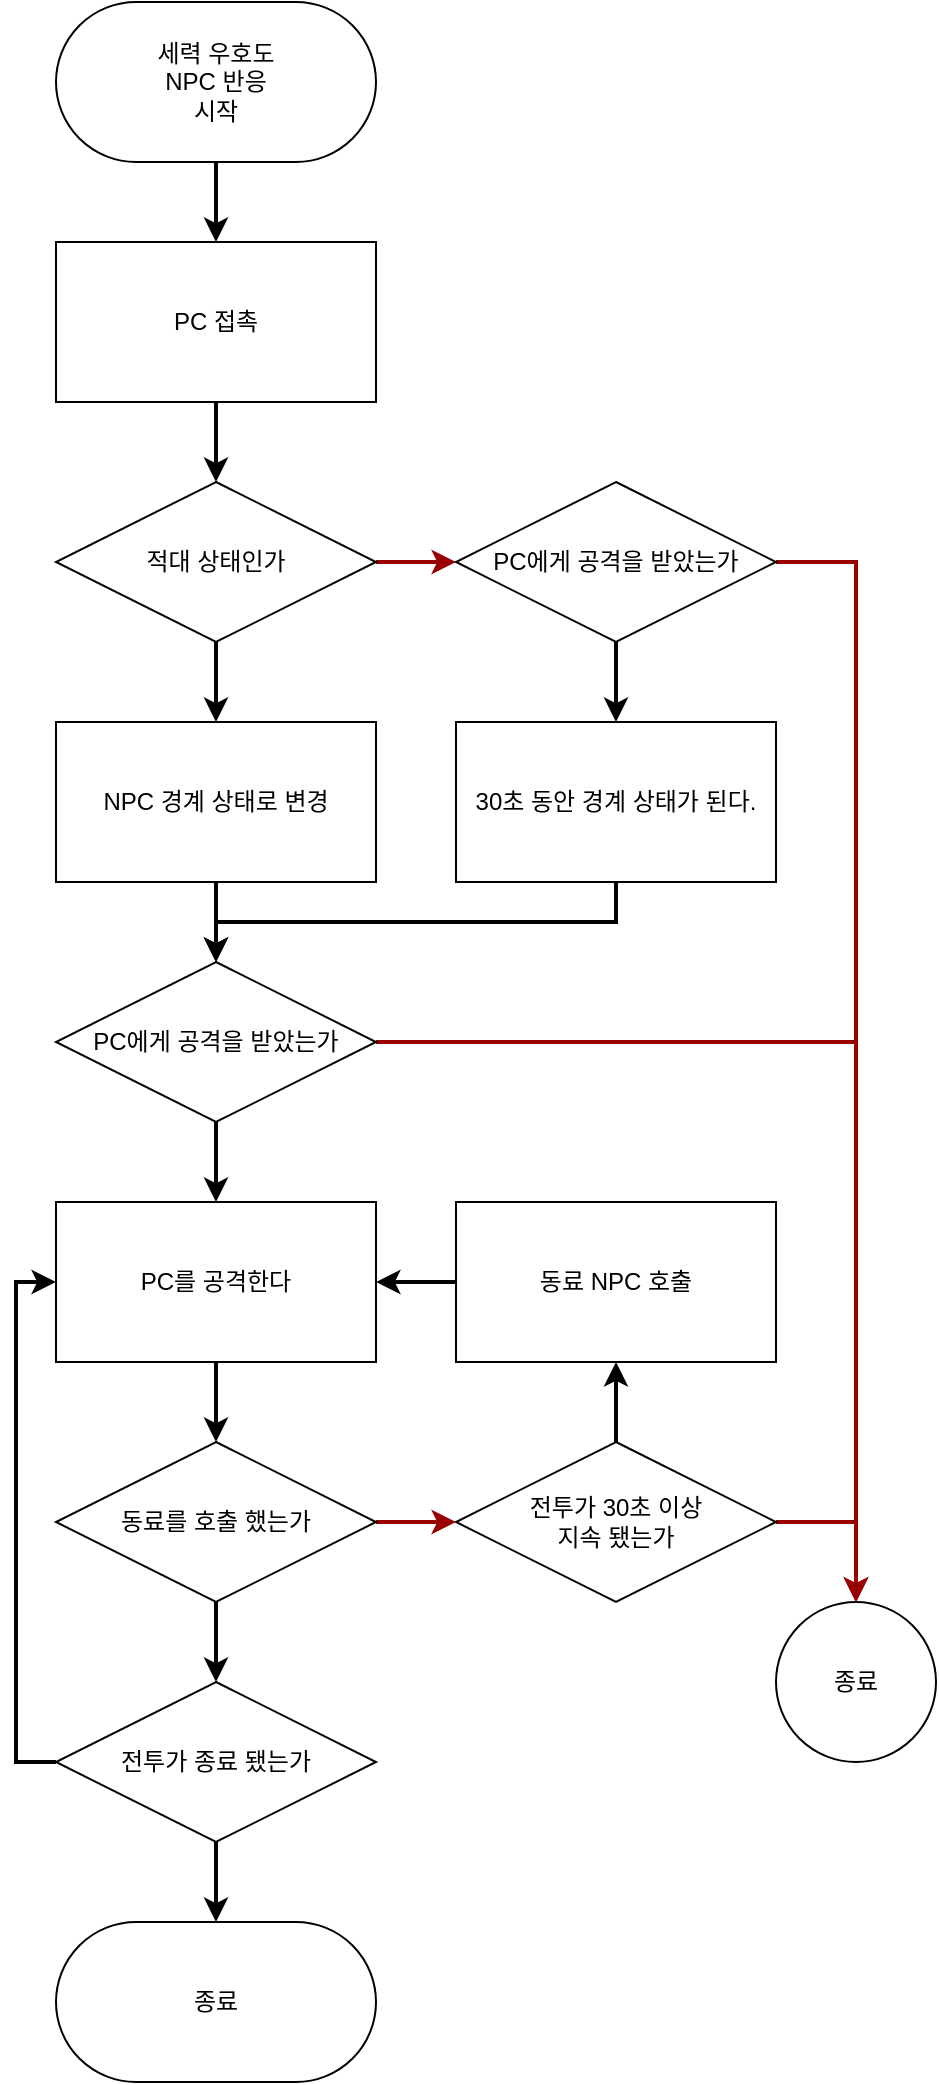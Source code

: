 <mxfile version="23.0.2" type="device">
  <diagram name="페이지-1" id="6ny7G-wBdI0WkExMJoKt">
    <mxGraphModel dx="1647" dy="877" grid="1" gridSize="10" guides="1" tooltips="1" connect="1" arrows="1" fold="1" page="1" pageScale="1" pageWidth="827" pageHeight="1169" math="0" shadow="0">
      <root>
        <mxCell id="0" />
        <mxCell id="1" parent="0" />
        <mxCell id="W_3yK2LJsabxaK8Z3qP2-7" style="edgeStyle=orthogonalEdgeStyle;rounded=0;orthogonalLoop=1;jettySize=auto;html=1;exitX=0.5;exitY=1;exitDx=0;exitDy=0;entryX=0.5;entryY=0;entryDx=0;entryDy=0;strokeWidth=2;" edge="1" parent="1" source="W_3yK2LJsabxaK8Z3qP2-1" target="W_3yK2LJsabxaK8Z3qP2-4">
          <mxGeometry relative="1" as="geometry" />
        </mxCell>
        <mxCell id="W_3yK2LJsabxaK8Z3qP2-1" value="세력 우호도 &lt;br&gt;NPC 반응&lt;br&gt;시작" style="rounded=1;whiteSpace=wrap;html=1;arcSize=50;" vertex="1" parent="1">
          <mxGeometry x="160" width="160" height="80" as="geometry" />
        </mxCell>
        <mxCell id="W_3yK2LJsabxaK8Z3qP2-9" style="edgeStyle=orthogonalEdgeStyle;rounded=0;orthogonalLoop=1;jettySize=auto;html=1;exitX=0.5;exitY=1;exitDx=0;exitDy=0;entryX=0.5;entryY=0;entryDx=0;entryDy=0;strokeWidth=2;" edge="1" parent="1" source="W_3yK2LJsabxaK8Z3qP2-3" target="W_3yK2LJsabxaK8Z3qP2-8">
          <mxGeometry relative="1" as="geometry" />
        </mxCell>
        <mxCell id="W_3yK2LJsabxaK8Z3qP2-12" style="edgeStyle=orthogonalEdgeStyle;rounded=0;orthogonalLoop=1;jettySize=auto;html=1;exitX=1;exitY=0.5;exitDx=0;exitDy=0;entryX=0;entryY=0.5;entryDx=0;entryDy=0;strokeWidth=2;strokeColor=#990000;" edge="1" parent="1" source="W_3yK2LJsabxaK8Z3qP2-3" target="W_3yK2LJsabxaK8Z3qP2-11">
          <mxGeometry relative="1" as="geometry" />
        </mxCell>
        <mxCell id="W_3yK2LJsabxaK8Z3qP2-3" value="적대 상태인가" style="rhombus;whiteSpace=wrap;html=1;" vertex="1" parent="1">
          <mxGeometry x="160" y="240" width="160" height="80" as="geometry" />
        </mxCell>
        <mxCell id="W_3yK2LJsabxaK8Z3qP2-5" style="edgeStyle=orthogonalEdgeStyle;rounded=0;orthogonalLoop=1;jettySize=auto;html=1;exitX=0.5;exitY=1;exitDx=0;exitDy=0;entryX=0.5;entryY=0;entryDx=0;entryDy=0;strokeWidth=2;" edge="1" parent="1" source="W_3yK2LJsabxaK8Z3qP2-4" target="W_3yK2LJsabxaK8Z3qP2-3">
          <mxGeometry relative="1" as="geometry" />
        </mxCell>
        <mxCell id="W_3yK2LJsabxaK8Z3qP2-4" value="PC 접촉" style="whiteSpace=wrap;html=1;" vertex="1" parent="1">
          <mxGeometry x="160" y="120" width="160" height="80" as="geometry" />
        </mxCell>
        <mxCell id="W_3yK2LJsabxaK8Z3qP2-13" style="edgeStyle=orthogonalEdgeStyle;rounded=0;orthogonalLoop=1;jettySize=auto;html=1;exitX=0.5;exitY=1;exitDx=0;exitDy=0;entryX=0.5;entryY=0;entryDx=0;entryDy=0;strokeWidth=2;" edge="1" parent="1" source="W_3yK2LJsabxaK8Z3qP2-8" target="W_3yK2LJsabxaK8Z3qP2-10">
          <mxGeometry relative="1" as="geometry" />
        </mxCell>
        <mxCell id="W_3yK2LJsabxaK8Z3qP2-8" value="NPC 경계 상태로 변경" style="whiteSpace=wrap;html=1;" vertex="1" parent="1">
          <mxGeometry x="160" y="360" width="160" height="80" as="geometry" />
        </mxCell>
        <mxCell id="W_3yK2LJsabxaK8Z3qP2-19" style="edgeStyle=orthogonalEdgeStyle;rounded=0;orthogonalLoop=1;jettySize=auto;html=1;exitX=0.5;exitY=1;exitDx=0;exitDy=0;strokeWidth=2;" edge="1" parent="1" source="W_3yK2LJsabxaK8Z3qP2-10" target="W_3yK2LJsabxaK8Z3qP2-14">
          <mxGeometry relative="1" as="geometry" />
        </mxCell>
        <mxCell id="W_3yK2LJsabxaK8Z3qP2-25" style="edgeStyle=orthogonalEdgeStyle;rounded=0;orthogonalLoop=1;jettySize=auto;html=1;exitX=1;exitY=0.5;exitDx=0;exitDy=0;entryX=0.5;entryY=0;entryDx=0;entryDy=0;strokeWidth=2;strokeColor=#990000;" edge="1" parent="1" source="W_3yK2LJsabxaK8Z3qP2-10" target="W_3yK2LJsabxaK8Z3qP2-20">
          <mxGeometry relative="1" as="geometry" />
        </mxCell>
        <mxCell id="W_3yK2LJsabxaK8Z3qP2-10" value="PC에게 공격을 받았는가" style="rhombus;whiteSpace=wrap;html=1;" vertex="1" parent="1">
          <mxGeometry x="160" y="480" width="160" height="80" as="geometry" />
        </mxCell>
        <mxCell id="W_3yK2LJsabxaK8Z3qP2-22" style="edgeStyle=orthogonalEdgeStyle;rounded=0;orthogonalLoop=1;jettySize=auto;html=1;exitX=0.5;exitY=1;exitDx=0;exitDy=0;entryX=0.5;entryY=0;entryDx=0;entryDy=0;strokeWidth=2;" edge="1" parent="1" source="W_3yK2LJsabxaK8Z3qP2-11" target="W_3yK2LJsabxaK8Z3qP2-21">
          <mxGeometry relative="1" as="geometry" />
        </mxCell>
        <mxCell id="W_3yK2LJsabxaK8Z3qP2-23" style="edgeStyle=orthogonalEdgeStyle;rounded=0;orthogonalLoop=1;jettySize=auto;html=1;exitX=1;exitY=0.5;exitDx=0;exitDy=0;strokeWidth=2;strokeColor=#990000;" edge="1" parent="1" source="W_3yK2LJsabxaK8Z3qP2-11" target="W_3yK2LJsabxaK8Z3qP2-20">
          <mxGeometry relative="1" as="geometry" />
        </mxCell>
        <mxCell id="W_3yK2LJsabxaK8Z3qP2-11" value="PC에게 공격을 받았는가" style="rhombus;whiteSpace=wrap;html=1;" vertex="1" parent="1">
          <mxGeometry x="360" y="240" width="160" height="80" as="geometry" />
        </mxCell>
        <mxCell id="W_3yK2LJsabxaK8Z3qP2-16" style="edgeStyle=orthogonalEdgeStyle;rounded=0;orthogonalLoop=1;jettySize=auto;html=1;exitX=0.5;exitY=1;exitDx=0;exitDy=0;strokeWidth=2;entryX=0.5;entryY=0;entryDx=0;entryDy=0;" edge="1" parent="1" source="W_3yK2LJsabxaK8Z3qP2-14" target="W_3yK2LJsabxaK8Z3qP2-31">
          <mxGeometry relative="1" as="geometry" />
        </mxCell>
        <mxCell id="W_3yK2LJsabxaK8Z3qP2-14" value="PC를 공격한다" style="whiteSpace=wrap;html=1;" vertex="1" parent="1">
          <mxGeometry x="160" y="600" width="160" height="80" as="geometry" />
        </mxCell>
        <mxCell id="W_3yK2LJsabxaK8Z3qP2-24" style="edgeStyle=orthogonalEdgeStyle;rounded=0;orthogonalLoop=1;jettySize=auto;html=1;exitX=1;exitY=0.5;exitDx=0;exitDy=0;entryX=0.5;entryY=0;entryDx=0;entryDy=0;strokeWidth=2;strokeColor=#990000;" edge="1" parent="1" source="W_3yK2LJsabxaK8Z3qP2-15" target="W_3yK2LJsabxaK8Z3qP2-20">
          <mxGeometry relative="1" as="geometry" />
        </mxCell>
        <mxCell id="W_3yK2LJsabxaK8Z3qP2-33" style="edgeStyle=orthogonalEdgeStyle;rounded=0;orthogonalLoop=1;jettySize=auto;html=1;exitX=0.5;exitY=0;exitDx=0;exitDy=0;strokeWidth=2;" edge="1" parent="1" source="W_3yK2LJsabxaK8Z3qP2-15" target="W_3yK2LJsabxaK8Z3qP2-17">
          <mxGeometry relative="1" as="geometry" />
        </mxCell>
        <mxCell id="W_3yK2LJsabxaK8Z3qP2-15" value="전투가 30초 이상 &lt;br&gt;지속 됐는가" style="rhombus;whiteSpace=wrap;html=1;" vertex="1" parent="1">
          <mxGeometry x="360" y="720" width="160" height="80" as="geometry" />
        </mxCell>
        <mxCell id="W_3yK2LJsabxaK8Z3qP2-34" style="edgeStyle=orthogonalEdgeStyle;rounded=0;orthogonalLoop=1;jettySize=auto;html=1;exitX=0;exitY=0.5;exitDx=0;exitDy=0;strokeWidth=2;" edge="1" parent="1" source="W_3yK2LJsabxaK8Z3qP2-17" target="W_3yK2LJsabxaK8Z3qP2-14">
          <mxGeometry relative="1" as="geometry" />
        </mxCell>
        <mxCell id="W_3yK2LJsabxaK8Z3qP2-17" value="동료 NPC 호출" style="whiteSpace=wrap;html=1;" vertex="1" parent="1">
          <mxGeometry x="360" y="600" width="160" height="80" as="geometry" />
        </mxCell>
        <mxCell id="W_3yK2LJsabxaK8Z3qP2-20" value="종료" style="ellipse;whiteSpace=wrap;html=1;" vertex="1" parent="1">
          <mxGeometry x="520" y="800" width="80" height="80" as="geometry" />
        </mxCell>
        <mxCell id="W_3yK2LJsabxaK8Z3qP2-29" style="edgeStyle=orthogonalEdgeStyle;rounded=0;orthogonalLoop=1;jettySize=auto;html=1;exitX=0.5;exitY=1;exitDx=0;exitDy=0;entryX=0.5;entryY=0;entryDx=0;entryDy=0;strokeWidth=2;" edge="1" parent="1" source="W_3yK2LJsabxaK8Z3qP2-21" target="W_3yK2LJsabxaK8Z3qP2-10">
          <mxGeometry relative="1" as="geometry" />
        </mxCell>
        <mxCell id="W_3yK2LJsabxaK8Z3qP2-21" value="30초 동안 경계 상태가 된다." style="whiteSpace=wrap;html=1;" vertex="1" parent="1">
          <mxGeometry x="360" y="360" width="160" height="80" as="geometry" />
        </mxCell>
        <mxCell id="W_3yK2LJsabxaK8Z3qP2-27" value="종료" style="rounded=1;whiteSpace=wrap;html=1;arcSize=50;" vertex="1" parent="1">
          <mxGeometry x="160" y="960" width="160" height="80" as="geometry" />
        </mxCell>
        <mxCell id="W_3yK2LJsabxaK8Z3qP2-32" style="edgeStyle=orthogonalEdgeStyle;rounded=0;orthogonalLoop=1;jettySize=auto;html=1;exitX=1;exitY=0.5;exitDx=0;exitDy=0;entryX=0;entryY=0.5;entryDx=0;entryDy=0;strokeWidth=2;strokeColor=#990000;" edge="1" parent="1" source="W_3yK2LJsabxaK8Z3qP2-31" target="W_3yK2LJsabxaK8Z3qP2-15">
          <mxGeometry relative="1" as="geometry" />
        </mxCell>
        <mxCell id="W_3yK2LJsabxaK8Z3qP2-36" style="edgeStyle=orthogonalEdgeStyle;rounded=0;orthogonalLoop=1;jettySize=auto;html=1;exitX=0.5;exitY=1;exitDx=0;exitDy=0;entryX=0.5;entryY=0;entryDx=0;entryDy=0;strokeWidth=2;" edge="1" parent="1" source="W_3yK2LJsabxaK8Z3qP2-31" target="W_3yK2LJsabxaK8Z3qP2-35">
          <mxGeometry relative="1" as="geometry" />
        </mxCell>
        <mxCell id="W_3yK2LJsabxaK8Z3qP2-31" value="동료를 호출 했는가" style="rhombus;whiteSpace=wrap;html=1;" vertex="1" parent="1">
          <mxGeometry x="160" y="720" width="160" height="80" as="geometry" />
        </mxCell>
        <mxCell id="W_3yK2LJsabxaK8Z3qP2-37" style="edgeStyle=orthogonalEdgeStyle;rounded=0;orthogonalLoop=1;jettySize=auto;html=1;exitX=0.5;exitY=1;exitDx=0;exitDy=0;strokeWidth=2;" edge="1" parent="1" source="W_3yK2LJsabxaK8Z3qP2-35" target="W_3yK2LJsabxaK8Z3qP2-27">
          <mxGeometry relative="1" as="geometry" />
        </mxCell>
        <mxCell id="W_3yK2LJsabxaK8Z3qP2-38" style="edgeStyle=orthogonalEdgeStyle;rounded=0;orthogonalLoop=1;jettySize=auto;html=1;exitX=0;exitY=0.5;exitDx=0;exitDy=0;entryX=0;entryY=0.5;entryDx=0;entryDy=0;strokeWidth=2;" edge="1" parent="1" source="W_3yK2LJsabxaK8Z3qP2-35" target="W_3yK2LJsabxaK8Z3qP2-14">
          <mxGeometry relative="1" as="geometry" />
        </mxCell>
        <mxCell id="W_3yK2LJsabxaK8Z3qP2-35" value="전투가 종료 됐는가" style="rhombus;whiteSpace=wrap;html=1;" vertex="1" parent="1">
          <mxGeometry x="160" y="840" width="160" height="80" as="geometry" />
        </mxCell>
      </root>
    </mxGraphModel>
  </diagram>
</mxfile>
